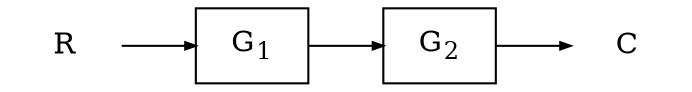 digraph {

	rankdir=LR;
	a [shape=none, label="R"];
	c [shape=none, label="C"];
	b [shape=box , label=<G<sub>1</sub>>]
	d [shape=box , label=<G<sub>2</sub>>]
	
	a -> b [arrowsize = 0.5]
	b -> d [arrowsize = 0.5]
	d -> c [arrowsize = 0.5]

}
